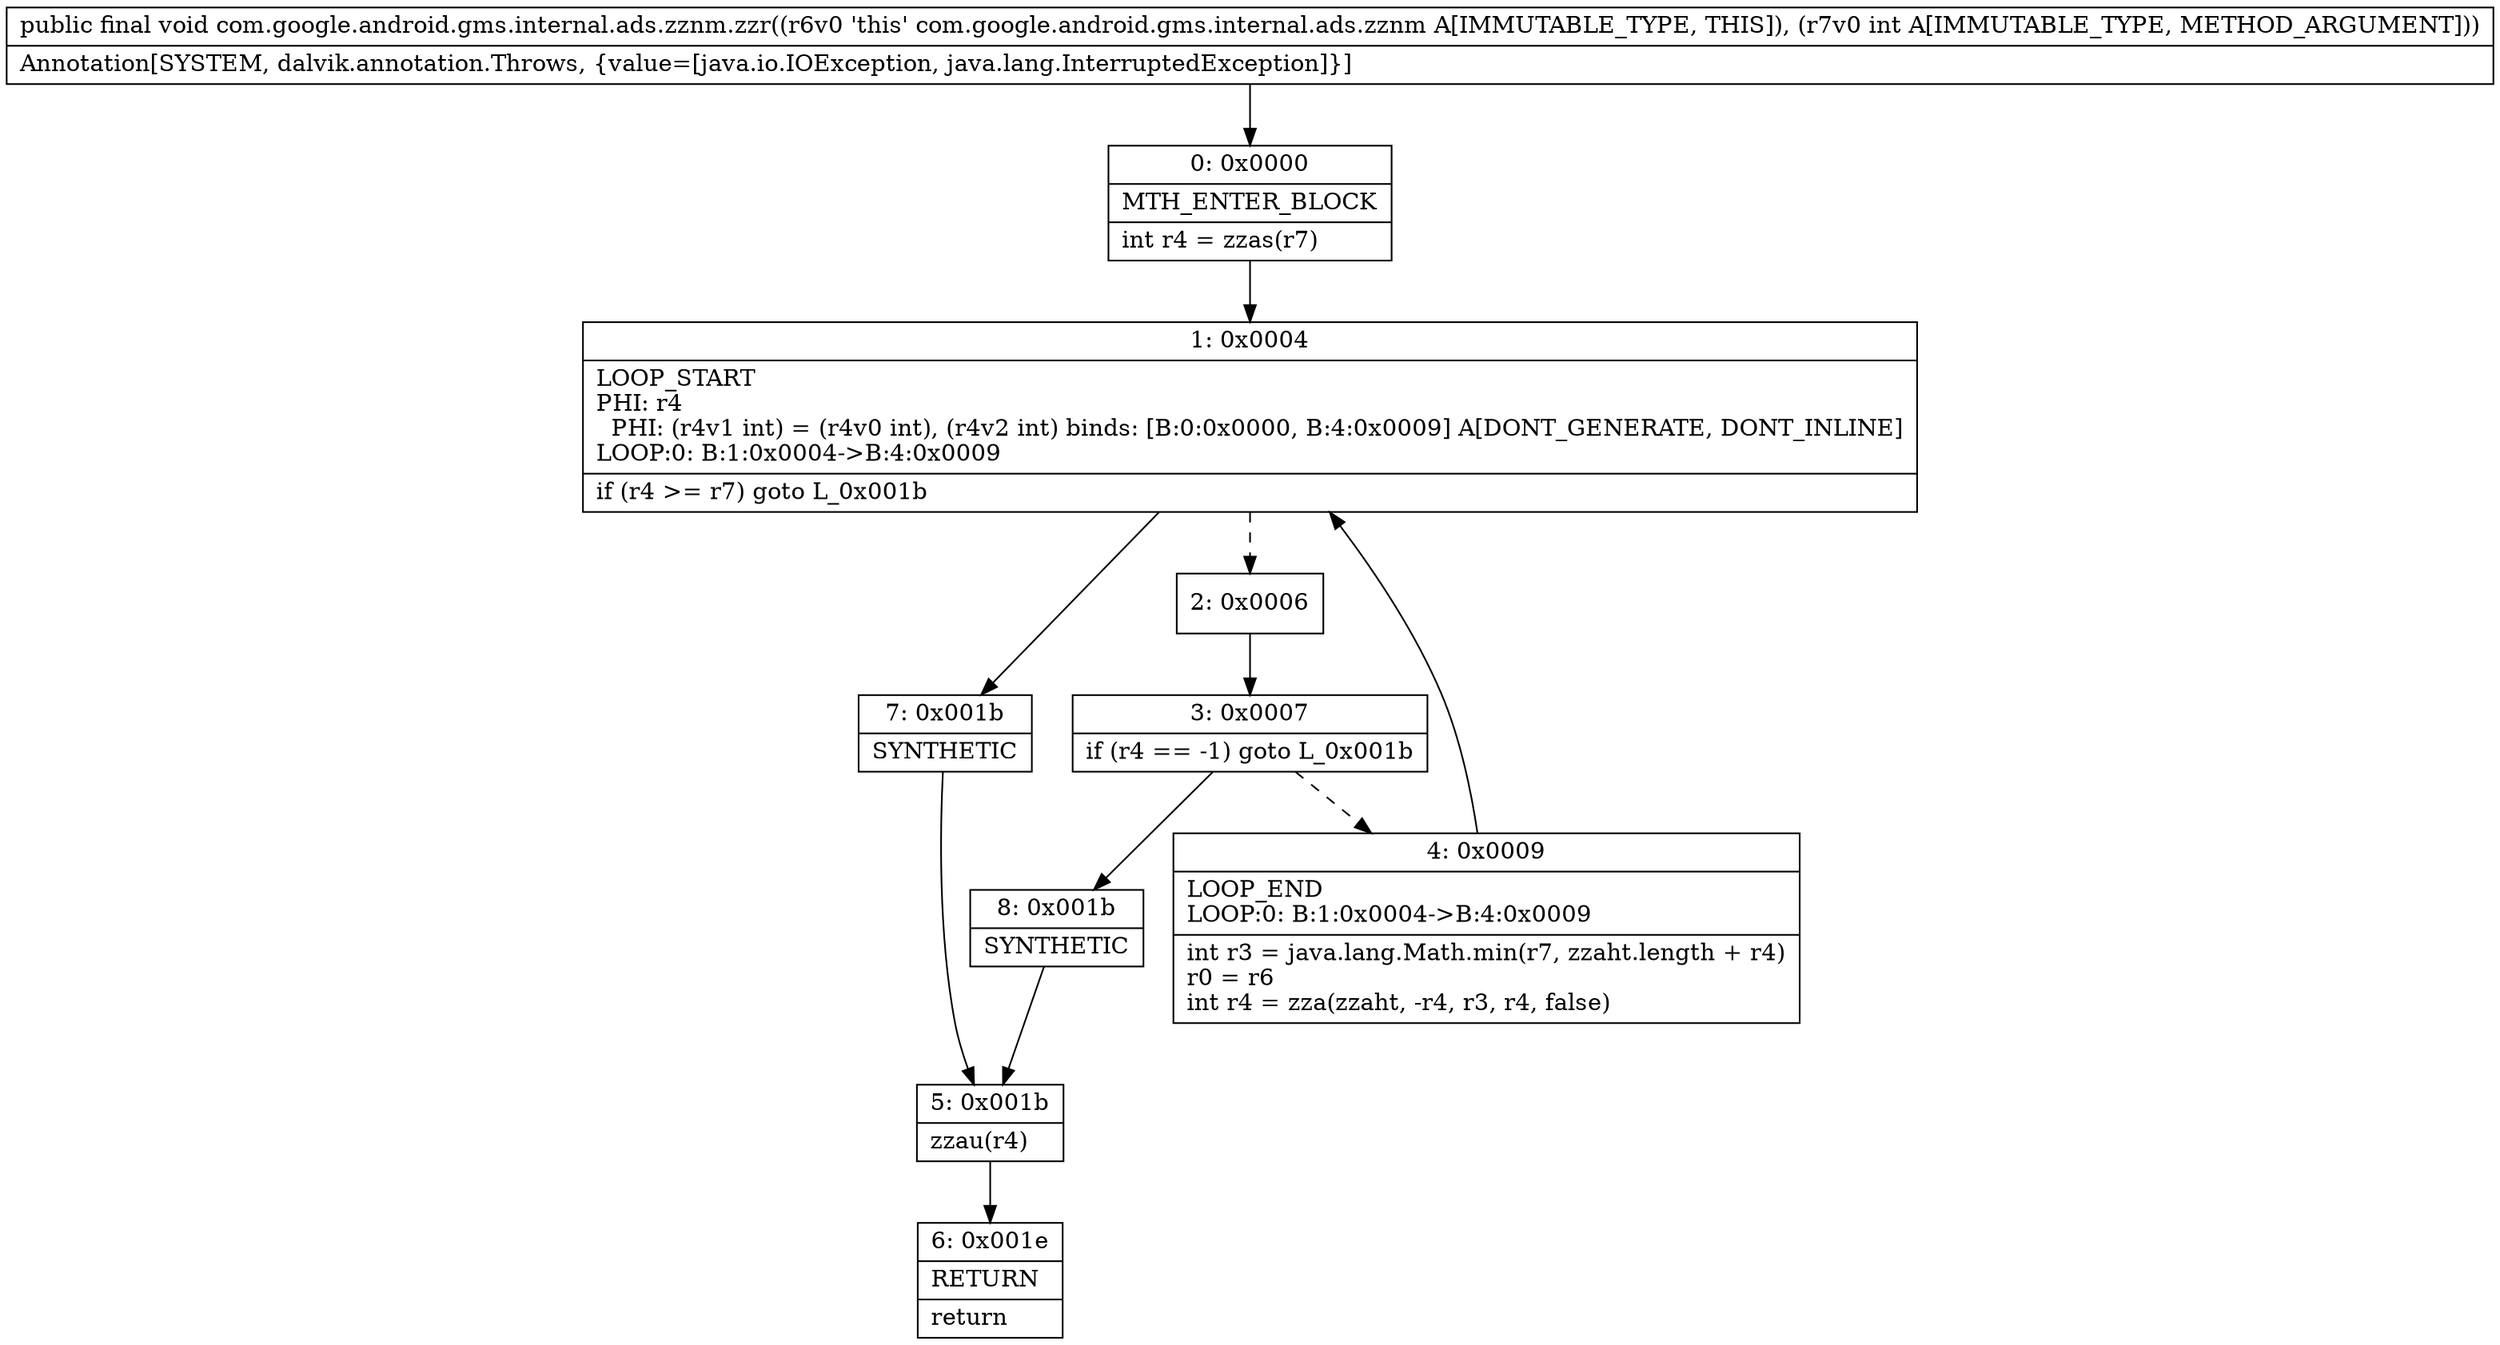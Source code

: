 digraph "CFG forcom.google.android.gms.internal.ads.zznm.zzr(I)V" {
Node_0 [shape=record,label="{0\:\ 0x0000|MTH_ENTER_BLOCK\l|int r4 = zzas(r7)\l}"];
Node_1 [shape=record,label="{1\:\ 0x0004|LOOP_START\lPHI: r4 \l  PHI: (r4v1 int) = (r4v0 int), (r4v2 int) binds: [B:0:0x0000, B:4:0x0009] A[DONT_GENERATE, DONT_INLINE]\lLOOP:0: B:1:0x0004\-\>B:4:0x0009\l|if (r4 \>= r7) goto L_0x001b\l}"];
Node_2 [shape=record,label="{2\:\ 0x0006}"];
Node_3 [shape=record,label="{3\:\ 0x0007|if (r4 == \-1) goto L_0x001b\l}"];
Node_4 [shape=record,label="{4\:\ 0x0009|LOOP_END\lLOOP:0: B:1:0x0004\-\>B:4:0x0009\l|int r3 = java.lang.Math.min(r7, zzaht.length + r4)\lr0 = r6\lint r4 = zza(zzaht, \-r4, r3, r4, false)\l}"];
Node_5 [shape=record,label="{5\:\ 0x001b|zzau(r4)\l}"];
Node_6 [shape=record,label="{6\:\ 0x001e|RETURN\l|return\l}"];
Node_7 [shape=record,label="{7\:\ 0x001b|SYNTHETIC\l}"];
Node_8 [shape=record,label="{8\:\ 0x001b|SYNTHETIC\l}"];
MethodNode[shape=record,label="{public final void com.google.android.gms.internal.ads.zznm.zzr((r6v0 'this' com.google.android.gms.internal.ads.zznm A[IMMUTABLE_TYPE, THIS]), (r7v0 int A[IMMUTABLE_TYPE, METHOD_ARGUMENT]))  | Annotation[SYSTEM, dalvik.annotation.Throws, \{value=[java.io.IOException, java.lang.InterruptedException]\}]\l}"];
MethodNode -> Node_0;
Node_0 -> Node_1;
Node_1 -> Node_2[style=dashed];
Node_1 -> Node_7;
Node_2 -> Node_3;
Node_3 -> Node_4[style=dashed];
Node_3 -> Node_8;
Node_4 -> Node_1;
Node_5 -> Node_6;
Node_7 -> Node_5;
Node_8 -> Node_5;
}


